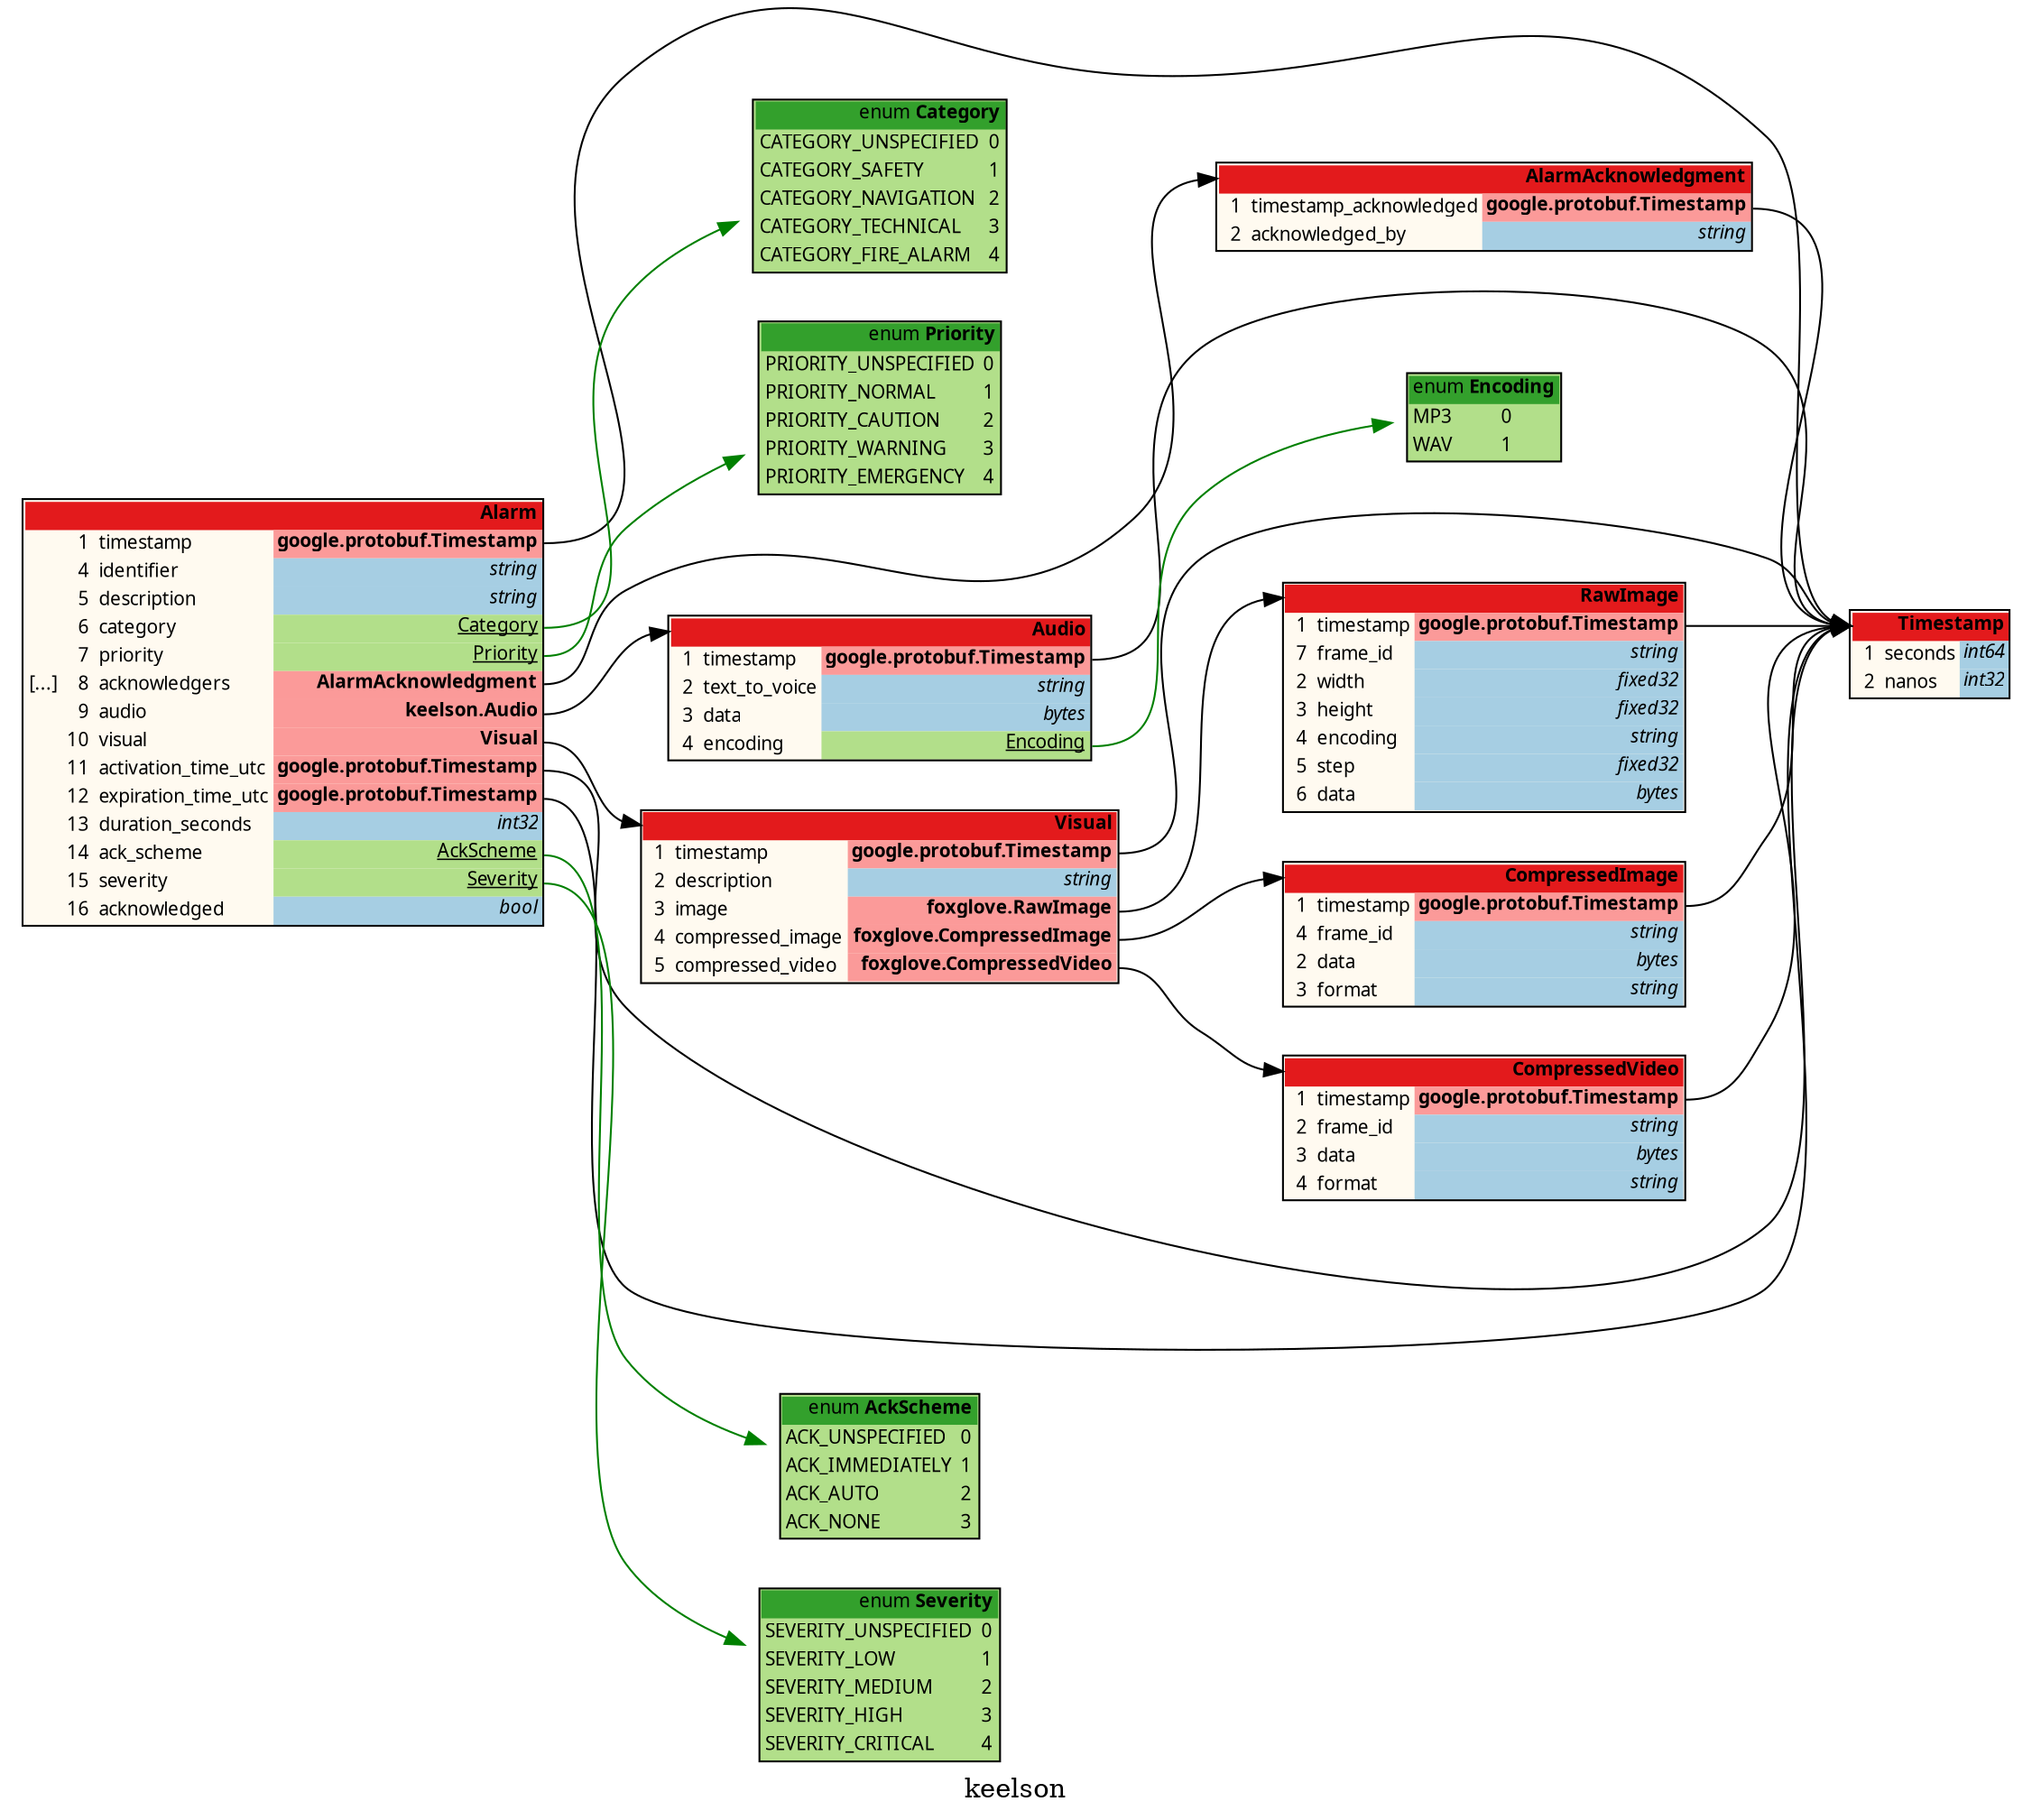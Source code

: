 /*
	do not edit:
	auto-generated by github.com/seamia/protodot
*/
digraph protodot {

	/* package:   keelson */
	/* source:    messages/payloads/Alarm.proto */
	/* selection: .Alarm */

	rankdir=LR;
	label="keelson";
	tooltip="keelson";
	bgcolor="transparent"

	node [
		shape=plaintext
		fontsize=10
		fontname="Ubuntu"
	];


	/* ------ nodes ------ */
	Node_Ja_106	[shape=plaintext tooltip="keelson.Alarm" label=<<TABLE BORDER="1" CELLBORDER="0" CELLSPACING="0" BGCOLOR="#fffaf0"><TR><TD COLSPAN="4" PORT="header" BGCOLOR="#e31a1c" ALIGN="right"><b>Alarm</b></TD></TR><TR><TD ALIGN="right"></TD><TD ALIGN="right">1</TD><TD ALIGN="left">timestamp</TD><TD BGCOLOR="#fb9a99" PORT="potimestamp" ALIGN="right"><b>google.protobuf.Timestamp</b></TD></TR><TR><TD ALIGN="right"></TD><TD ALIGN="right">4</TD><TD ALIGN="left">identifier</TD><TD BGCOLOR="#a6cee3" PORT="poidentifier" ALIGN="right" TITLE="string"><i>string</i></TD></TR><TR><TD ALIGN="right"></TD><TD ALIGN="right">5</TD><TD ALIGN="left">description</TD><TD BGCOLOR="#a6cee3" PORT="podescription" ALIGN="right" TITLE="string"><i>string</i></TD></TR><TR><TD ALIGN="right"></TD><TD ALIGN="right">6</TD><TD ALIGN="left">category</TD><TD BGCOLOR="#b2df8a" PORT="pocategory" ALIGN="right"><u>Category</u></TD></TR><TR><TD ALIGN="right"></TD><TD ALIGN="right">7</TD><TD ALIGN="left">priority</TD><TD BGCOLOR="#b2df8a" PORT="popriority" ALIGN="right"><u>Priority</u></TD></TR><TR><TD ALIGN="right">[...]</TD><TD ALIGN="right">8</TD><TD ALIGN="left">acknowledgers</TD><TD BGCOLOR="#fb9a99" PORT="poacknowledgers" ALIGN="right"><b>AlarmAcknowledgment</b></TD></TR><TR><TD ALIGN="right"></TD><TD ALIGN="right">9</TD><TD ALIGN="left">audio</TD><TD BGCOLOR="#fb9a99" PORT="poaudio" ALIGN="right"><b>keelson.Audio</b></TD></TR><TR><TD ALIGN="right"></TD><TD ALIGN="right">10</TD><TD ALIGN="left">visual</TD><TD BGCOLOR="#fb9a99" PORT="povisual" ALIGN="right"><b>Visual</b></TD></TR><TR><TD ALIGN="right"></TD><TD ALIGN="right">11</TD><TD ALIGN="left">activation_time_utc</TD><TD BGCOLOR="#fb9a99" PORT="poactivation_time_utc" ALIGN="right"><b>google.protobuf.Timestamp</b></TD></TR><TR><TD ALIGN="right"></TD><TD ALIGN="right">12</TD><TD ALIGN="left">expiration_time_utc</TD><TD BGCOLOR="#fb9a99" PORT="poexpiration_time_utc" ALIGN="right"><b>google.protobuf.Timestamp</b></TD></TR><TR><TD ALIGN="right"></TD><TD ALIGN="right">13</TD><TD ALIGN="left">duration_seconds</TD><TD BGCOLOR="#a6cee3" PORT="poduration_seconds" ALIGN="right" TITLE="int32"><i>int32</i></TD></TR><TR><TD ALIGN="right"></TD><TD ALIGN="right">14</TD><TD ALIGN="left">ack_scheme</TD><TD BGCOLOR="#b2df8a" PORT="poack_scheme" ALIGN="right"><u>AckScheme</u></TD></TR><TR><TD ALIGN="right"></TD><TD ALIGN="right">15</TD><TD ALIGN="left">severity</TD><TD BGCOLOR="#b2df8a" PORT="poseverity" ALIGN="right"><u>Severity</u></TD></TR><TR><TD ALIGN="right"></TD><TD ALIGN="right">16</TD><TD ALIGN="left">acknowledged</TD><TD BGCOLOR="#a6cee3" PORT="poacknowledged" ALIGN="right" TITLE="bool"><i>bool</i></TD></TR></TABLE>>];
	Node_Ja_100	[shape=plaintext tooltip="google.protobuf.Timestamp" label=<<TABLE BORDER="1" CELLBORDER="0" CELLSPACING="0" BGCOLOR="#fffaf0"><TR><TD COLSPAN="4" PORT="header" BGCOLOR="#e31a1c" ALIGN="right"><b>Timestamp</b></TD></TR><TR><TD ALIGN="right"></TD><TD ALIGN="right">1</TD><TD ALIGN="left">seconds</TD><TD BGCOLOR="#a6cee3" PORT="poseconds" ALIGN="right" TITLE="int64"><i>int64</i></TD></TR><TR><TD ALIGN="right"></TD><TD ALIGN="right">2</TD><TD ALIGN="left">nanos</TD><TD BGCOLOR="#a6cee3" PORT="ponanos" ALIGN="right" TITLE="int32"><i>int32</i></TD></TR></TABLE>>];
	Node_Ja_107	[shape=plaintext tooltip="Category" label=<<TABLE BORDER="1" CELLBORDER="0" CELLSPACING="0" BGCOLOR="#b2df8a"><TR><TD COLSPAN="2" PORT="header" BGCOLOR="#33a02c" ALIGN="right">enum <b>Category</b></TD></TR><TR><TD BGCOLOR="#b2df8a" ALIGN="left">CATEGORY_UNSPECIFIED</TD><TD BGCOLOR="#b2df8a" ALIGN="left">0</TD></TR><TR><TD BGCOLOR="#b2df8a" ALIGN="left">CATEGORY_SAFETY</TD><TD BGCOLOR="#b2df8a" ALIGN="left">1</TD></TR><TR><TD BGCOLOR="#b2df8a" ALIGN="left">CATEGORY_NAVIGATION</TD><TD BGCOLOR="#b2df8a" ALIGN="left">2</TD></TR><TR><TD BGCOLOR="#b2df8a" ALIGN="left">CATEGORY_TECHNICAL</TD><TD BGCOLOR="#b2df8a" ALIGN="left">3</TD></TR><TR><TD BGCOLOR="#b2df8a" ALIGN="left">CATEGORY_FIRE_ALARM</TD><TD BGCOLOR="#b2df8a" ALIGN="left">4</TD></TR></TABLE>>];
	Node_Ja_112	[shape=plaintext tooltip="keelson.Visual" label=<<TABLE BORDER="1" CELLBORDER="0" CELLSPACING="0" BGCOLOR="#fffaf0"><TR><TD COLSPAN="4" PORT="header" BGCOLOR="#e31a1c" ALIGN="right"><b>Visual</b></TD></TR><TR><TD ALIGN="right"></TD><TD ALIGN="right">1</TD><TD ALIGN="left">timestamp</TD><TD BGCOLOR="#fb9a99" PORT="potimestamp" ALIGN="right"><b>google.protobuf.Timestamp</b></TD></TR><TR><TD ALIGN="right"></TD><TD ALIGN="right">2</TD><TD ALIGN="left">description</TD><TD BGCOLOR="#a6cee3" PORT="podescription" ALIGN="right" TITLE="string"><i>string</i></TD></TR><TR><TD ALIGN="right"></TD><TD ALIGN="right">3</TD><TD ALIGN="left">image</TD><TD BGCOLOR="#fb9a99" PORT="poimage" ALIGN="right"><b>foxglove.RawImage</b></TD></TR><TR><TD ALIGN="right"></TD><TD ALIGN="right">4</TD><TD ALIGN="left">compressed_image</TD><TD BGCOLOR="#fb9a99" PORT="pocompressed_image" ALIGN="right"><b>foxglove.CompressedImage</b></TD></TR><TR><TD ALIGN="right"></TD><TD ALIGN="right">5</TD><TD ALIGN="left">compressed_video</TD><TD BGCOLOR="#fb9a99" PORT="pocompressed_video" ALIGN="right"><b>foxglove.CompressedVideo</b></TD></TR></TABLE>>];
	Node_Ja_101	[shape=plaintext tooltip="foxglove.RawImage" label=<<TABLE BORDER="1" CELLBORDER="0" CELLSPACING="0" BGCOLOR="#fffaf0"><TR><TD COLSPAN="4" PORT="header" BGCOLOR="#e31a1c" ALIGN="right"><b>RawImage</b></TD></TR><TR><TD ALIGN="right"></TD><TD ALIGN="right">1</TD><TD ALIGN="left">timestamp</TD><TD BGCOLOR="#fb9a99" PORT="potimestamp" ALIGN="right"><b>google.protobuf.Timestamp</b></TD></TR><TR><TD ALIGN="right"></TD><TD ALIGN="right">7</TD><TD ALIGN="left">frame_id</TD><TD BGCOLOR="#a6cee3" PORT="poframe_id" ALIGN="right" TITLE="string"><i>string</i></TD></TR><TR><TD ALIGN="right"></TD><TD ALIGN="right">2</TD><TD ALIGN="left">width</TD><TD BGCOLOR="#a6cee3" PORT="powidth" ALIGN="right" TITLE="fixed32"><i>fixed32</i></TD></TR><TR><TD ALIGN="right"></TD><TD ALIGN="right">3</TD><TD ALIGN="left">height</TD><TD BGCOLOR="#a6cee3" PORT="poheight" ALIGN="right" TITLE="fixed32"><i>fixed32</i></TD></TR><TR><TD ALIGN="right"></TD><TD ALIGN="right">4</TD><TD ALIGN="left">encoding</TD><TD BGCOLOR="#a6cee3" PORT="poencoding" ALIGN="right" TITLE="string"><i>string</i></TD></TR><TR><TD ALIGN="right"></TD><TD ALIGN="right">5</TD><TD ALIGN="left">step</TD><TD BGCOLOR="#a6cee3" PORT="postep" ALIGN="right" TITLE="fixed32"><i>fixed32</i></TD></TR><TR><TD ALIGN="right"></TD><TD ALIGN="right">6</TD><TD ALIGN="left">data</TD><TD BGCOLOR="#a6cee3" PORT="podata" ALIGN="right" TITLE="bytes"><i>bytes</i></TD></TR></TABLE>>];
	Node_Ja_102	[shape=plaintext tooltip="foxglove.CompressedImage" label=<<TABLE BORDER="1" CELLBORDER="0" CELLSPACING="0" BGCOLOR="#fffaf0"><TR><TD COLSPAN="4" PORT="header" BGCOLOR="#e31a1c" ALIGN="right"><b>CompressedImage</b></TD></TR><TR><TD ALIGN="right"></TD><TD ALIGN="right">1</TD><TD ALIGN="left">timestamp</TD><TD BGCOLOR="#fb9a99" PORT="potimestamp" ALIGN="right"><b>google.protobuf.Timestamp</b></TD></TR><TR><TD ALIGN="right"></TD><TD ALIGN="right">4</TD><TD ALIGN="left">frame_id</TD><TD BGCOLOR="#a6cee3" PORT="poframe_id" ALIGN="right" TITLE="string"><i>string</i></TD></TR><TR><TD ALIGN="right"></TD><TD ALIGN="right">2</TD><TD ALIGN="left">data</TD><TD BGCOLOR="#a6cee3" PORT="podata" ALIGN="right" TITLE="bytes"><i>bytes</i></TD></TR><TR><TD ALIGN="right"></TD><TD ALIGN="right">3</TD><TD ALIGN="left">format</TD><TD BGCOLOR="#a6cee3" PORT="poformat" ALIGN="right" TITLE="string"><i>string</i></TD></TR></TABLE>>];
	Node_Ja_111	[shape=plaintext tooltip="keelson.AlarmAcknowledgment" label=<<TABLE BORDER="1" CELLBORDER="0" CELLSPACING="0" BGCOLOR="#fffaf0"><TR><TD COLSPAN="4" PORT="header" BGCOLOR="#e31a1c" ALIGN="right"><b>AlarmAcknowledgment</b></TD></TR><TR><TD ALIGN="right"></TD><TD ALIGN="right">1</TD><TD ALIGN="left">timestamp_acknowledged</TD><TD BGCOLOR="#fb9a99" PORT="potimestamp_acknowledged" ALIGN="right"><b>google.protobuf.Timestamp</b></TD></TR><TR><TD ALIGN="right"></TD><TD ALIGN="right">2</TD><TD ALIGN="left">acknowledged_by</TD><TD BGCOLOR="#a6cee3" PORT="poacknowledged_by" ALIGN="right" TITLE="string"><i>string</i></TD></TR></TABLE>>];
	Node_Ja_109	[shape=plaintext tooltip="AckScheme" label=<<TABLE BORDER="1" CELLBORDER="0" CELLSPACING="0" BGCOLOR="#b2df8a"><TR><TD COLSPAN="2" PORT="header" BGCOLOR="#33a02c" ALIGN="right">enum <b>AckScheme</b></TD></TR><TR><TD BGCOLOR="#b2df8a" ALIGN="left">ACK_UNSPECIFIED</TD><TD BGCOLOR="#b2df8a" ALIGN="left">0</TD></TR><TR><TD BGCOLOR="#b2df8a" ALIGN="left">ACK_IMMEDIATELY</TD><TD BGCOLOR="#b2df8a" ALIGN="left">1</TD></TR><TR><TD BGCOLOR="#b2df8a" ALIGN="left">ACK_AUTO</TD><TD BGCOLOR="#b2df8a" ALIGN="left">2</TD></TR><TR><TD BGCOLOR="#b2df8a" ALIGN="left">ACK_NONE</TD><TD BGCOLOR="#b2df8a" ALIGN="left">3</TD></TR></TABLE>>];
	Node_Ja_104	[shape=plaintext tooltip="keelson.Audio" label=<<TABLE BORDER="1" CELLBORDER="0" CELLSPACING="0" BGCOLOR="#fffaf0"><TR><TD COLSPAN="4" PORT="header" BGCOLOR="#e31a1c" ALIGN="right"><b>Audio</b></TD></TR><TR><TD ALIGN="right"></TD><TD ALIGN="right">1</TD><TD ALIGN="left">timestamp</TD><TD BGCOLOR="#fb9a99" PORT="potimestamp" ALIGN="right"><b>google.protobuf.Timestamp</b></TD></TR><TR><TD ALIGN="right"></TD><TD ALIGN="right">2</TD><TD ALIGN="left">text_to_voice</TD><TD BGCOLOR="#a6cee3" PORT="potext_to_voice" ALIGN="right" TITLE="string"><i>string</i></TD></TR><TR><TD ALIGN="right"></TD><TD ALIGN="right">3</TD><TD ALIGN="left">data</TD><TD BGCOLOR="#a6cee3" PORT="podata" ALIGN="right" TITLE="bytes"><i>bytes</i></TD></TR><TR><TD ALIGN="right"></TD><TD ALIGN="right">4</TD><TD ALIGN="left">encoding</TD><TD BGCOLOR="#b2df8a" PORT="poencoding" ALIGN="right"><u>Encoding</u></TD></TR></TABLE>>];
	Node_Ja_108	[shape=plaintext tooltip="Priority" label=<<TABLE BORDER="1" CELLBORDER="0" CELLSPACING="0" BGCOLOR="#b2df8a"><TR><TD COLSPAN="2" PORT="header" BGCOLOR="#33a02c" ALIGN="right">enum <b>Priority</b></TD></TR><TR><TD BGCOLOR="#b2df8a" ALIGN="left">PRIORITY_UNSPECIFIED</TD><TD BGCOLOR="#b2df8a" ALIGN="left">0</TD></TR><TR><TD BGCOLOR="#b2df8a" ALIGN="left">PRIORITY_NORMAL</TD><TD BGCOLOR="#b2df8a" ALIGN="left">1</TD></TR><TR><TD BGCOLOR="#b2df8a" ALIGN="left">PRIORITY_CAUTION</TD><TD BGCOLOR="#b2df8a" ALIGN="left">2</TD></TR><TR><TD BGCOLOR="#b2df8a" ALIGN="left">PRIORITY_WARNING</TD><TD BGCOLOR="#b2df8a" ALIGN="left">3</TD></TR><TR><TD BGCOLOR="#b2df8a" ALIGN="left">PRIORITY_EMERGENCY</TD><TD BGCOLOR="#b2df8a" ALIGN="left">4</TD></TR></TABLE>>];
	Node_Ja_110	[shape=plaintext tooltip="Severity" label=<<TABLE BORDER="1" CELLBORDER="0" CELLSPACING="0" BGCOLOR="#b2df8a"><TR><TD COLSPAN="2" PORT="header" BGCOLOR="#33a02c" ALIGN="right">enum <b>Severity</b></TD></TR><TR><TD BGCOLOR="#b2df8a" ALIGN="left">SEVERITY_UNSPECIFIED</TD><TD BGCOLOR="#b2df8a" ALIGN="left">0</TD></TR><TR><TD BGCOLOR="#b2df8a" ALIGN="left">SEVERITY_LOW</TD><TD BGCOLOR="#b2df8a" ALIGN="left">1</TD></TR><TR><TD BGCOLOR="#b2df8a" ALIGN="left">SEVERITY_MEDIUM</TD><TD BGCOLOR="#b2df8a" ALIGN="left">2</TD></TR><TR><TD BGCOLOR="#b2df8a" ALIGN="left">SEVERITY_HIGH</TD><TD BGCOLOR="#b2df8a" ALIGN="left">3</TD></TR><TR><TD BGCOLOR="#b2df8a" ALIGN="left">SEVERITY_CRITICAL</TD><TD BGCOLOR="#b2df8a" ALIGN="left">4</TD></TR></TABLE>>];
	Node_Ja_105	[shape=plaintext tooltip="Encoding" label=<<TABLE BORDER="1" CELLBORDER="0" CELLSPACING="0" BGCOLOR="#b2df8a"><TR><TD COLSPAN="2" PORT="header" BGCOLOR="#33a02c" ALIGN="right">enum <b>Encoding</b></TD></TR><TR><TD BGCOLOR="#b2df8a" ALIGN="left">MP3</TD><TD BGCOLOR="#b2df8a" ALIGN="left">0</TD></TR><TR><TD BGCOLOR="#b2df8a" ALIGN="left">WAV</TD><TD BGCOLOR="#b2df8a" ALIGN="left">1</TD></TR></TABLE>>];
	Node_Ja_103	[shape=plaintext tooltip="foxglove.CompressedVideo" label=<<TABLE BORDER="1" CELLBORDER="0" CELLSPACING="0" BGCOLOR="#fffaf0"><TR><TD COLSPAN="4" PORT="header" BGCOLOR="#e31a1c" ALIGN="right"><b>CompressedVideo</b></TD></TR><TR><TD ALIGN="right"></TD><TD ALIGN="right">1</TD><TD ALIGN="left">timestamp</TD><TD BGCOLOR="#fb9a99" PORT="potimestamp" ALIGN="right"><b>google.protobuf.Timestamp</b></TD></TR><TR><TD ALIGN="right"></TD><TD ALIGN="right">2</TD><TD ALIGN="left">frame_id</TD><TD BGCOLOR="#a6cee3" PORT="poframe_id" ALIGN="right" TITLE="string"><i>string</i></TD></TR><TR><TD ALIGN="right"></TD><TD ALIGN="right">3</TD><TD ALIGN="left">data</TD><TD BGCOLOR="#a6cee3" PORT="podata" ALIGN="right" TITLE="bytes"><i>bytes</i></TD></TR><TR><TD ALIGN="right"></TD><TD ALIGN="right">4</TD><TD ALIGN="left">format</TD><TD BGCOLOR="#a6cee3" PORT="poformat" ALIGN="right" TITLE="string"><i>string</i></TD></TR></TABLE>>];

	/* ------ connections ------ */
	Node_Ja_111:potimestamp_acknowledged:e	-> Node_Ja_100:header [color="#000000" tooltip="Ja_111 --> Ja_100"];
	Node_Ja_104:poencoding:e	-> Node_Ja_105 [color="#008000" tooltip="Ja_104 --> Ja_105"];
	Node_Ja_104:potimestamp:e	-> Node_Ja_100:header [color="#000000" tooltip="Ja_104 --> Ja_100"];
	Node_Ja_112:poimage:e	-> Node_Ja_101:header [color="#000000" tooltip="Ja_112 --> Ja_101"];
	Node_Ja_112:pocompressed_video:e	-> Node_Ja_103:header [color="#000000" tooltip="Ja_112 --> Ja_103"];
	Node_Ja_103:potimestamp:e	-> Node_Ja_100:header [color="#000000" tooltip="Ja_103 --> Ja_100"];
	Node_Ja_106:povisual:e	-> Node_Ja_112:header [color="#000000" tooltip="Ja_106 --> Ja_112"];
	Node_Ja_106:poack_scheme:e	-> Node_Ja_109 [color="#008000" tooltip="Ja_106 --> Ja_109"];
	Node_Ja_106:potimestamp:e	-> Node_Ja_100:header [color="#000000" tooltip="Ja_106 --> Ja_100"];
	Node_Ja_106:pocategory:e	-> Node_Ja_107 [color="#008000" tooltip="Ja_106 --> Ja_107"];
	Node_Ja_106:popriority:e	-> Node_Ja_108 [color="#008000" tooltip="Ja_106 --> Ja_108"];
	Node_Ja_106:poseverity:e	-> Node_Ja_110 [color="#008000" tooltip="Ja_106 --> Ja_110"];
	Node_Ja_112:potimestamp:e	-> Node_Ja_100:header [color="#000000" tooltip="Ja_112 --> Ja_100"];
	Node_Ja_102:potimestamp:e	-> Node_Ja_100:header [color="#000000" tooltip="Ja_102 --> Ja_100"];
	Node_Ja_106:poacknowledgers:e	-> Node_Ja_111:header [color="#000000" tooltip="Ja_106 --> Ja_111"];
	Node_Ja_106:poexpiration_time_utc:e	-> Node_Ja_100:header [color="#000000" tooltip="Ja_106 --> Ja_100"];
	Node_Ja_112:pocompressed_image:e	-> Node_Ja_102:header [color="#000000" tooltip="Ja_112 --> Ja_102"];
	Node_Ja_106:poaudio:e	-> Node_Ja_104:header [color="#000000" tooltip="Ja_106 --> Ja_104"];
	Node_Ja_101:potimestamp:e	-> Node_Ja_100:header [color="#000000" tooltip="Ja_101 --> Ja_100"];
	Node_Ja_106:poactivation_time_utc:e	-> Node_Ja_100:header [color="#000000" tooltip="Ja_106 --> Ja_100"];

	/* generated by github.com/seamia/protodot on Thursday, 08-May-25 19:23:50 UTC */
}
